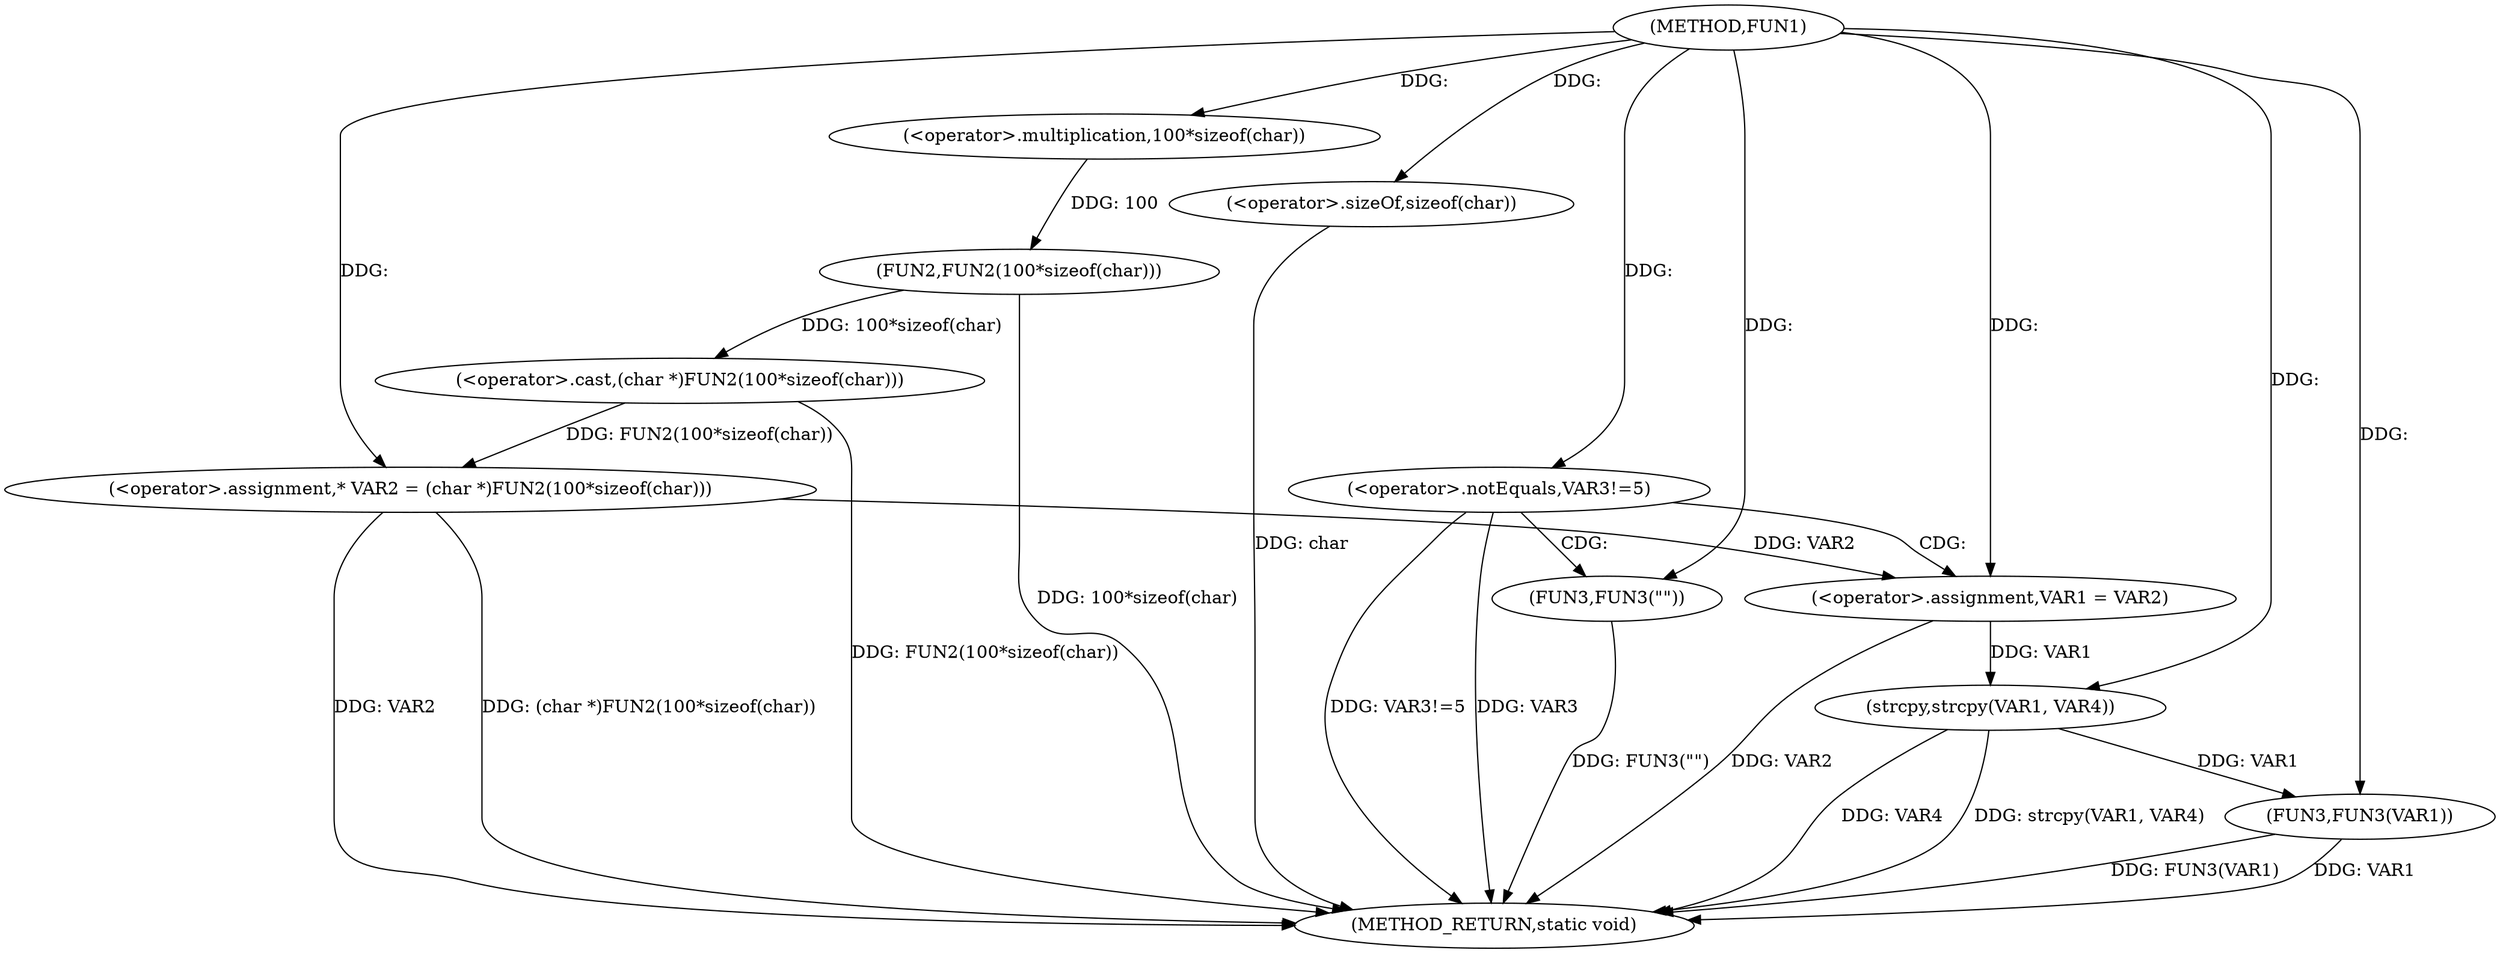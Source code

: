 digraph FUN1 {  
"1000100" [label = "(METHOD,FUN1)" ]
"1000132" [label = "(METHOD_RETURN,static void)" ]
"1000104" [label = "(<operator>.assignment,* VAR2 = (char *)FUN2(100*sizeof(char)))" ]
"1000106" [label = "(<operator>.cast,(char *)FUN2(100*sizeof(char)))" ]
"1000108" [label = "(FUN2,FUN2(100*sizeof(char)))" ]
"1000109" [label = "(<operator>.multiplication,100*sizeof(char))" ]
"1000111" [label = "(<operator>.sizeOf,sizeof(char))" ]
"1000114" [label = "(<operator>.notEquals,VAR3!=5)" ]
"1000118" [label = "(FUN3,FUN3(\"\"))" ]
"1000122" [label = "(<operator>.assignment,VAR1 = VAR2)" ]
"1000127" [label = "(strcpy,strcpy(VAR1, VAR4))" ]
"1000130" [label = "(FUN3,FUN3(VAR1))" ]
  "1000130" -> "1000132"  [ label = "DDG: FUN3(VAR1)"] 
  "1000106" -> "1000132"  [ label = "DDG: FUN2(100*sizeof(char))"] 
  "1000104" -> "1000132"  [ label = "DDG: VAR2"] 
  "1000114" -> "1000132"  [ label = "DDG: VAR3!=5"] 
  "1000127" -> "1000132"  [ label = "DDG: VAR4"] 
  "1000114" -> "1000132"  [ label = "DDG: VAR3"] 
  "1000127" -> "1000132"  [ label = "DDG: strcpy(VAR1, VAR4)"] 
  "1000118" -> "1000132"  [ label = "DDG: FUN3(\"\")"] 
  "1000111" -> "1000132"  [ label = "DDG: char"] 
  "1000104" -> "1000132"  [ label = "DDG: (char *)FUN2(100*sizeof(char))"] 
  "1000108" -> "1000132"  [ label = "DDG: 100*sizeof(char)"] 
  "1000130" -> "1000132"  [ label = "DDG: VAR1"] 
  "1000122" -> "1000132"  [ label = "DDG: VAR2"] 
  "1000106" -> "1000104"  [ label = "DDG: FUN2(100*sizeof(char))"] 
  "1000100" -> "1000104"  [ label = "DDG: "] 
  "1000108" -> "1000106"  [ label = "DDG: 100*sizeof(char)"] 
  "1000109" -> "1000108"  [ label = "DDG: 100"] 
  "1000100" -> "1000109"  [ label = "DDG: "] 
  "1000100" -> "1000111"  [ label = "DDG: "] 
  "1000100" -> "1000114"  [ label = "DDG: "] 
  "1000100" -> "1000118"  [ label = "DDG: "] 
  "1000104" -> "1000122"  [ label = "DDG: VAR2"] 
  "1000100" -> "1000122"  [ label = "DDG: "] 
  "1000122" -> "1000127"  [ label = "DDG: VAR1"] 
  "1000100" -> "1000127"  [ label = "DDG: "] 
  "1000127" -> "1000130"  [ label = "DDG: VAR1"] 
  "1000100" -> "1000130"  [ label = "DDG: "] 
  "1000114" -> "1000118"  [ label = "CDG: "] 
  "1000114" -> "1000122"  [ label = "CDG: "] 
}

